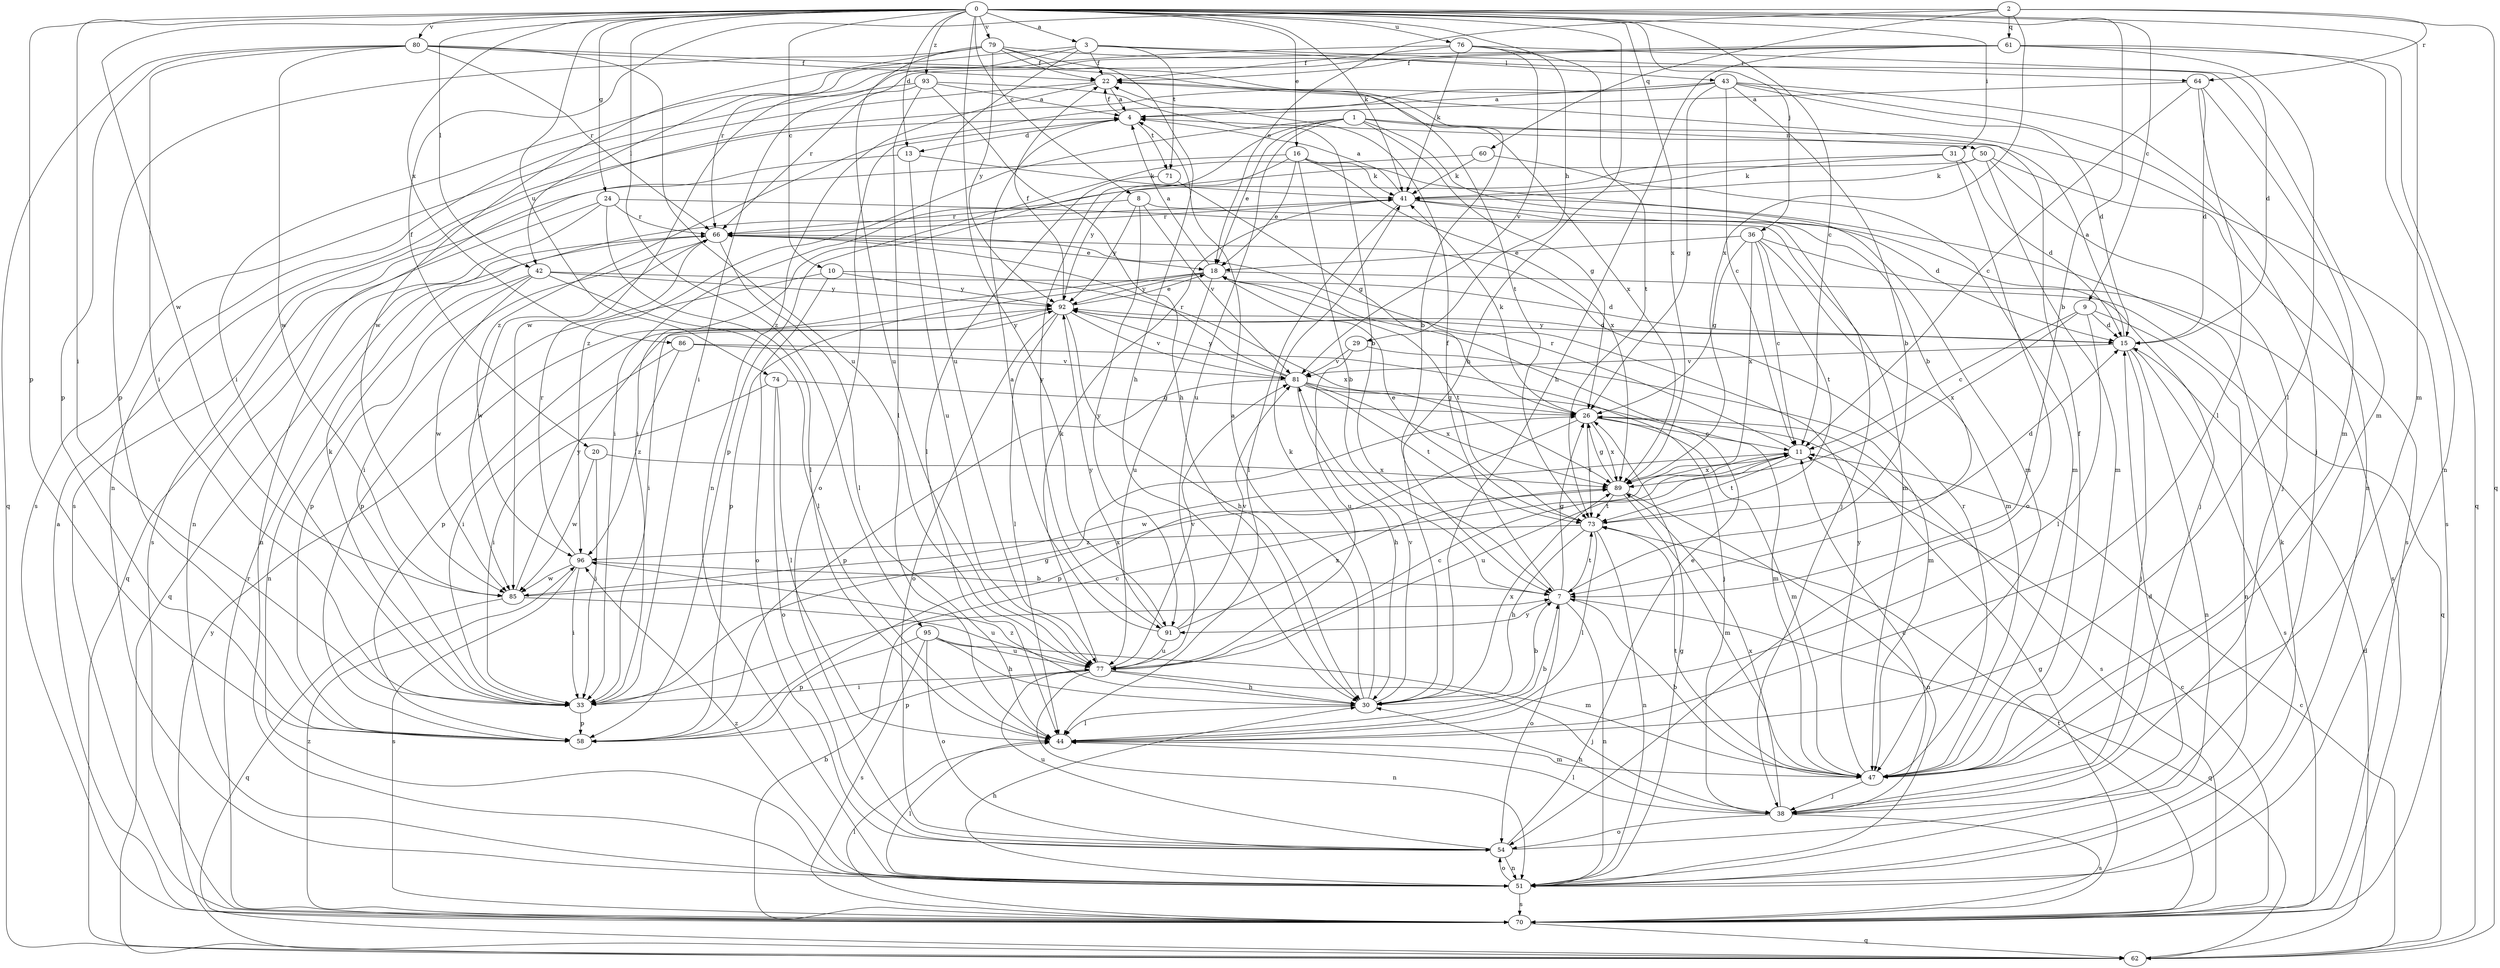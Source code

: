 strict digraph  {
0;
1;
2;
3;
4;
7;
8;
9;
10;
11;
13;
15;
16;
18;
20;
22;
24;
26;
29;
30;
31;
33;
36;
38;
41;
42;
43;
44;
47;
50;
51;
54;
58;
60;
61;
62;
64;
66;
70;
71;
73;
74;
76;
77;
79;
80;
81;
85;
86;
89;
91;
92;
93;
95;
96;
0 -> 3  [label=a];
0 -> 7  [label=b];
0 -> 8  [label=c];
0 -> 9  [label=c];
0 -> 10  [label=c];
0 -> 11  [label=c];
0 -> 13  [label=d];
0 -> 16  [label=e];
0 -> 24  [label=g];
0 -> 29  [label=h];
0 -> 30  [label=h];
0 -> 31  [label=i];
0 -> 33  [label=i];
0 -> 36  [label=j];
0 -> 41  [label=k];
0 -> 42  [label=l];
0 -> 47  [label=m];
0 -> 58  [label=p];
0 -> 74  [label=u];
0 -> 76  [label=u];
0 -> 79  [label=v];
0 -> 80  [label=v];
0 -> 85  [label=w];
0 -> 86  [label=x];
0 -> 89  [label=x];
0 -> 91  [label=y];
0 -> 93  [label=z];
0 -> 95  [label=z];
1 -> 7  [label=b];
1 -> 18  [label=e];
1 -> 26  [label=g];
1 -> 50  [label=n];
1 -> 70  [label=s];
1 -> 77  [label=u];
1 -> 91  [label=y];
1 -> 96  [label=z];
2 -> 18  [label=e];
2 -> 20  [label=f];
2 -> 60  [label=q];
2 -> 61  [label=q];
2 -> 62  [label=q];
2 -> 64  [label=r];
2 -> 89  [label=x];
3 -> 22  [label=f];
3 -> 33  [label=i];
3 -> 42  [label=l];
3 -> 43  [label=l];
3 -> 64  [label=r];
3 -> 71  [label=t];
3 -> 77  [label=u];
4 -> 13  [label=d];
4 -> 22  [label=f];
4 -> 54  [label=o];
4 -> 71  [label=t];
7 -> 22  [label=f];
7 -> 26  [label=g];
7 -> 51  [label=n];
7 -> 54  [label=o];
7 -> 62  [label=q];
7 -> 73  [label=t];
7 -> 91  [label=y];
8 -> 38  [label=j];
8 -> 66  [label=r];
8 -> 81  [label=v];
8 -> 91  [label=y];
8 -> 92  [label=y];
9 -> 11  [label=c];
9 -> 15  [label=d];
9 -> 44  [label=l];
9 -> 51  [label=n];
9 -> 89  [label=x];
10 -> 54  [label=o];
10 -> 58  [label=p];
10 -> 89  [label=x];
10 -> 92  [label=y];
11 -> 66  [label=r];
11 -> 73  [label=t];
11 -> 77  [label=u];
11 -> 85  [label=w];
11 -> 89  [label=x];
13 -> 41  [label=k];
13 -> 51  [label=n];
13 -> 77  [label=u];
15 -> 4  [label=a];
15 -> 38  [label=j];
15 -> 51  [label=n];
15 -> 70  [label=s];
15 -> 81  [label=v];
15 -> 92  [label=y];
16 -> 7  [label=b];
16 -> 18  [label=e];
16 -> 41  [label=k];
16 -> 47  [label=m];
16 -> 70  [label=s];
16 -> 89  [label=x];
16 -> 92  [label=y];
18 -> 4  [label=a];
18 -> 33  [label=i];
18 -> 58  [label=p];
18 -> 62  [label=q];
18 -> 73  [label=t];
18 -> 77  [label=u];
18 -> 92  [label=y];
20 -> 33  [label=i];
20 -> 85  [label=w];
20 -> 89  [label=x];
22 -> 4  [label=a];
22 -> 51  [label=n];
22 -> 70  [label=s];
22 -> 89  [label=x];
24 -> 44  [label=l];
24 -> 47  [label=m];
24 -> 51  [label=n];
24 -> 62  [label=q];
24 -> 66  [label=r];
26 -> 11  [label=c];
26 -> 41  [label=k];
26 -> 47  [label=m];
26 -> 58  [label=p];
26 -> 70  [label=s];
26 -> 73  [label=t];
26 -> 89  [label=x];
29 -> 47  [label=m];
29 -> 77  [label=u];
29 -> 81  [label=v];
30 -> 4  [label=a];
30 -> 7  [label=b];
30 -> 41  [label=k];
30 -> 44  [label=l];
30 -> 81  [label=v];
30 -> 89  [label=x];
30 -> 96  [label=z];
31 -> 15  [label=d];
31 -> 33  [label=i];
31 -> 41  [label=k];
31 -> 54  [label=o];
33 -> 11  [label=c];
33 -> 26  [label=g];
33 -> 41  [label=k];
33 -> 58  [label=p];
36 -> 11  [label=c];
36 -> 18  [label=e];
36 -> 26  [label=g];
36 -> 47  [label=m];
36 -> 70  [label=s];
36 -> 73  [label=t];
36 -> 89  [label=x];
38 -> 11  [label=c];
38 -> 30  [label=h];
38 -> 44  [label=l];
38 -> 54  [label=o];
38 -> 70  [label=s];
38 -> 89  [label=x];
41 -> 4  [label=a];
41 -> 15  [label=d];
41 -> 38  [label=j];
41 -> 44  [label=l];
41 -> 66  [label=r];
42 -> 15  [label=d];
42 -> 44  [label=l];
42 -> 51  [label=n];
42 -> 58  [label=p];
42 -> 85  [label=w];
42 -> 92  [label=y];
43 -> 4  [label=a];
43 -> 7  [label=b];
43 -> 11  [label=c];
43 -> 15  [label=d];
43 -> 26  [label=g];
43 -> 38  [label=j];
43 -> 51  [label=n];
43 -> 70  [label=s];
43 -> 96  [label=z];
44 -> 7  [label=b];
44 -> 47  [label=m];
47 -> 7  [label=b];
47 -> 22  [label=f];
47 -> 38  [label=j];
47 -> 66  [label=r];
47 -> 73  [label=t];
47 -> 92  [label=y];
50 -> 33  [label=i];
50 -> 38  [label=j];
50 -> 41  [label=k];
50 -> 47  [label=m];
50 -> 70  [label=s];
51 -> 26  [label=g];
51 -> 30  [label=h];
51 -> 41  [label=k];
51 -> 44  [label=l];
51 -> 54  [label=o];
51 -> 70  [label=s];
51 -> 96  [label=z];
54 -> 15  [label=d];
54 -> 18  [label=e];
54 -> 51  [label=n];
54 -> 77  [label=u];
60 -> 41  [label=k];
60 -> 47  [label=m];
60 -> 58  [label=p];
61 -> 22  [label=f];
61 -> 30  [label=h];
61 -> 33  [label=i];
61 -> 44  [label=l];
61 -> 51  [label=n];
61 -> 62  [label=q];
61 -> 85  [label=w];
62 -> 11  [label=c];
62 -> 15  [label=d];
62 -> 92  [label=y];
64 -> 4  [label=a];
64 -> 11  [label=c];
64 -> 15  [label=d];
64 -> 44  [label=l];
64 -> 47  [label=m];
66 -> 18  [label=e];
66 -> 33  [label=i];
66 -> 44  [label=l];
66 -> 62  [label=q];
66 -> 85  [label=w];
70 -> 4  [label=a];
70 -> 7  [label=b];
70 -> 11  [label=c];
70 -> 26  [label=g];
70 -> 44  [label=l];
70 -> 62  [label=q];
70 -> 66  [label=r];
70 -> 73  [label=t];
70 -> 96  [label=z];
71 -> 26  [label=g];
71 -> 44  [label=l];
73 -> 15  [label=d];
73 -> 18  [label=e];
73 -> 30  [label=h];
73 -> 44  [label=l];
73 -> 51  [label=n];
73 -> 96  [label=z];
74 -> 26  [label=g];
74 -> 33  [label=i];
74 -> 44  [label=l];
74 -> 54  [label=o];
76 -> 15  [label=d];
76 -> 22  [label=f];
76 -> 41  [label=k];
76 -> 66  [label=r];
76 -> 73  [label=t];
76 -> 81  [label=v];
77 -> 11  [label=c];
77 -> 30  [label=h];
77 -> 33  [label=i];
77 -> 38  [label=j];
77 -> 41  [label=k];
77 -> 51  [label=n];
77 -> 58  [label=p];
77 -> 81  [label=v];
79 -> 7  [label=b];
79 -> 22  [label=f];
79 -> 30  [label=h];
79 -> 47  [label=m];
79 -> 58  [label=p];
79 -> 77  [label=u];
79 -> 85  [label=w];
79 -> 92  [label=y];
80 -> 22  [label=f];
80 -> 33  [label=i];
80 -> 58  [label=p];
80 -> 62  [label=q];
80 -> 66  [label=r];
80 -> 73  [label=t];
80 -> 77  [label=u];
80 -> 85  [label=w];
81 -> 26  [label=g];
81 -> 30  [label=h];
81 -> 47  [label=m];
81 -> 58  [label=p];
81 -> 66  [label=r];
81 -> 73  [label=t];
81 -> 89  [label=x];
81 -> 92  [label=y];
85 -> 62  [label=q];
85 -> 77  [label=u];
85 -> 89  [label=x];
85 -> 92  [label=y];
86 -> 33  [label=i];
86 -> 38  [label=j];
86 -> 81  [label=v];
86 -> 96  [label=z];
89 -> 26  [label=g];
89 -> 47  [label=m];
89 -> 51  [label=n];
89 -> 73  [label=t];
91 -> 4  [label=a];
91 -> 77  [label=u];
91 -> 81  [label=v];
91 -> 89  [label=x];
91 -> 92  [label=y];
92 -> 15  [label=d];
92 -> 18  [label=e];
92 -> 22  [label=f];
92 -> 30  [label=h];
92 -> 44  [label=l];
92 -> 54  [label=o];
92 -> 58  [label=p];
92 -> 81  [label=v];
93 -> 4  [label=a];
93 -> 7  [label=b];
93 -> 30  [label=h];
93 -> 44  [label=l];
93 -> 51  [label=n];
93 -> 66  [label=r];
95 -> 30  [label=h];
95 -> 47  [label=m];
95 -> 54  [label=o];
95 -> 58  [label=p];
95 -> 70  [label=s];
95 -> 77  [label=u];
96 -> 7  [label=b];
96 -> 33  [label=i];
96 -> 66  [label=r];
96 -> 70  [label=s];
96 -> 85  [label=w];
}
